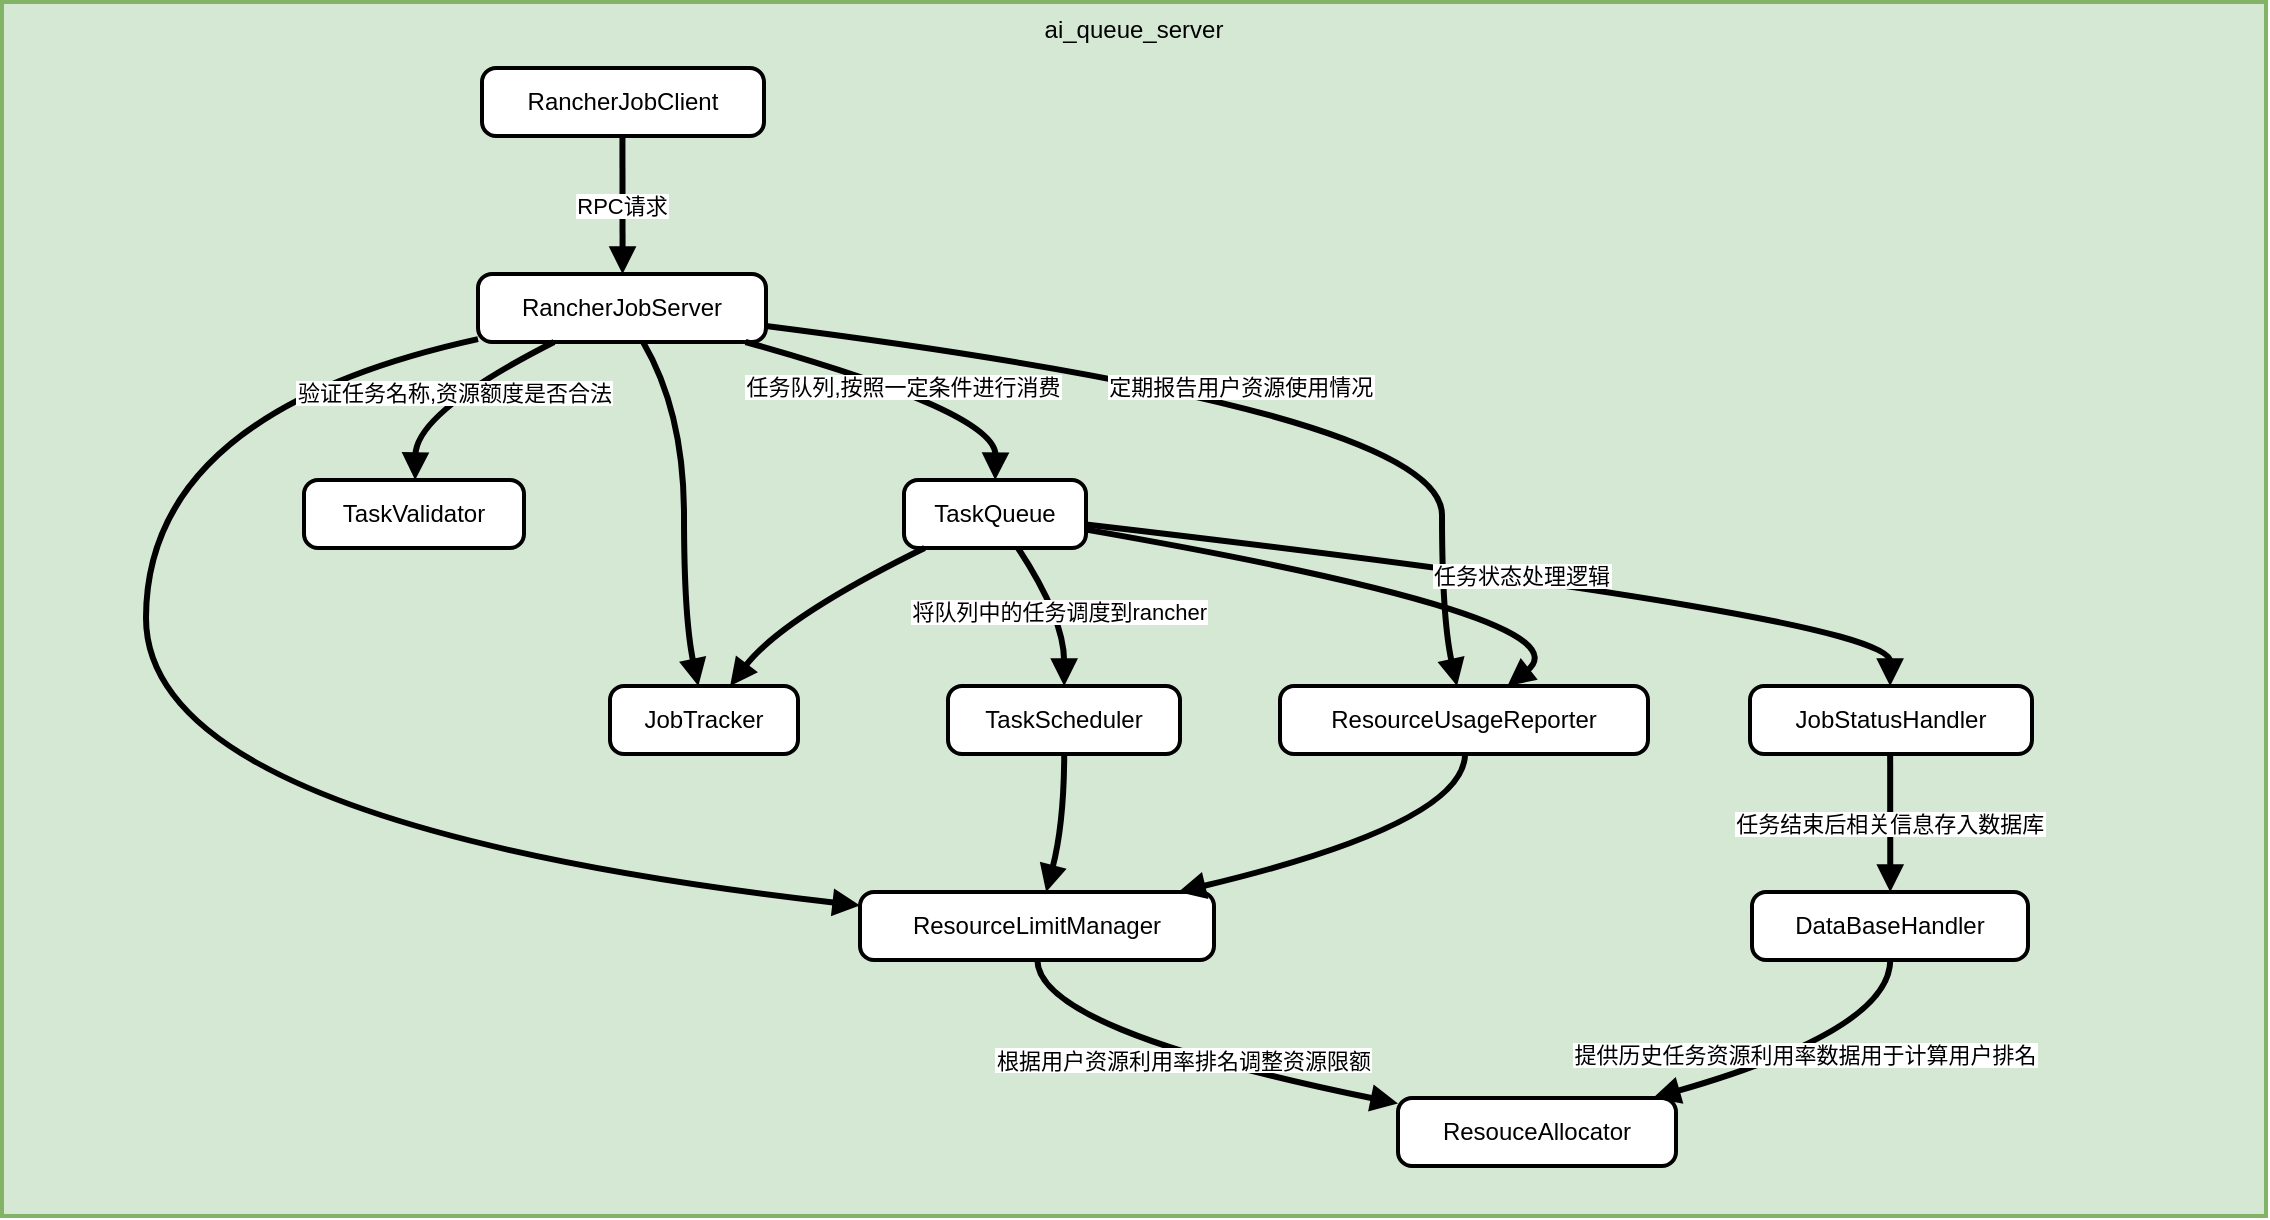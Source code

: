 <mxfile version="21.6.1" type="github">
  <diagram name="第 1 页" id="VgBMnZDGhOuevuqgc2q4">
    <mxGraphModel dx="1434" dy="776" grid="1" gridSize="10" guides="1" tooltips="1" connect="1" arrows="1" fold="1" page="1" pageScale="1" pageWidth="827" pageHeight="1169" math="0" shadow="0">
      <root>
        <mxCell id="0" />
        <mxCell id="1" parent="0" />
        <mxCell id="xazf8YGlF5CI754crnG2-1" value="ai_queue_server" style="whiteSpace=wrap;strokeWidth=2;verticalAlign=top;fillColor=#d5e8d4;strokeColor=#82b366;" vertex="1" parent="1">
          <mxGeometry x="20" y="20" width="1132" height="607" as="geometry" />
        </mxCell>
        <mxCell id="xazf8YGlF5CI754crnG2-2" value="RancherJobClient" style="rounded=1;absoluteArcSize=1;arcSize=14;whiteSpace=wrap;strokeWidth=2;" vertex="1" parent="xazf8YGlF5CI754crnG2-1">
          <mxGeometry x="240" y="33" width="141" height="34" as="geometry" />
        </mxCell>
        <mxCell id="xazf8YGlF5CI754crnG2-3" value="RancherJobServer" style="rounded=1;absoluteArcSize=1;arcSize=14;whiteSpace=wrap;strokeWidth=2;" vertex="1" parent="xazf8YGlF5CI754crnG2-1">
          <mxGeometry x="238" y="136" width="144" height="34" as="geometry" />
        </mxCell>
        <mxCell id="xazf8YGlF5CI754crnG2-4" value="TaskQueue" style="rounded=1;absoluteArcSize=1;arcSize=14;whiteSpace=wrap;strokeWidth=2;" vertex="1" parent="xazf8YGlF5CI754crnG2-1">
          <mxGeometry x="451" y="239" width="91" height="34" as="geometry" />
        </mxCell>
        <mxCell id="xazf8YGlF5CI754crnG2-5" value="ResourceUsageReporter" style="rounded=1;absoluteArcSize=1;arcSize=14;whiteSpace=wrap;strokeWidth=2;" vertex="1" parent="xazf8YGlF5CI754crnG2-1">
          <mxGeometry x="639" y="342" width="184" height="34" as="geometry" />
        </mxCell>
        <mxCell id="xazf8YGlF5CI754crnG2-6" value="ResourceLimitManager" style="rounded=1;absoluteArcSize=1;arcSize=14;whiteSpace=wrap;strokeWidth=2;" vertex="1" parent="xazf8YGlF5CI754crnG2-1">
          <mxGeometry x="429" y="445" width="177" height="34" as="geometry" />
        </mxCell>
        <mxCell id="xazf8YGlF5CI754crnG2-7" value="JobTracker" style="rounded=1;absoluteArcSize=1;arcSize=14;whiteSpace=wrap;strokeWidth=2;" vertex="1" parent="xazf8YGlF5CI754crnG2-1">
          <mxGeometry x="304" y="342" width="94" height="34" as="geometry" />
        </mxCell>
        <mxCell id="xazf8YGlF5CI754crnG2-8" value="TaskValidator" style="rounded=1;absoluteArcSize=1;arcSize=14;whiteSpace=wrap;strokeWidth=2;" vertex="1" parent="xazf8YGlF5CI754crnG2-1">
          <mxGeometry x="151" y="239" width="110" height="34" as="geometry" />
        </mxCell>
        <mxCell id="xazf8YGlF5CI754crnG2-9" value="ResouceAllocator" style="rounded=1;absoluteArcSize=1;arcSize=14;whiteSpace=wrap;strokeWidth=2;" vertex="1" parent="xazf8YGlF5CI754crnG2-1">
          <mxGeometry x="698" y="548" width="139" height="34" as="geometry" />
        </mxCell>
        <mxCell id="xazf8YGlF5CI754crnG2-10" value="JobStatusHandler" style="rounded=1;absoluteArcSize=1;arcSize=14;whiteSpace=wrap;strokeWidth=2;" vertex="1" parent="xazf8YGlF5CI754crnG2-1">
          <mxGeometry x="874" y="342" width="141" height="34" as="geometry" />
        </mxCell>
        <mxCell id="xazf8YGlF5CI754crnG2-11" value="TaskScheduler" style="rounded=1;absoluteArcSize=1;arcSize=14;whiteSpace=wrap;strokeWidth=2;" vertex="1" parent="xazf8YGlF5CI754crnG2-1">
          <mxGeometry x="473" y="342" width="116" height="34" as="geometry" />
        </mxCell>
        <mxCell id="xazf8YGlF5CI754crnG2-12" value="DataBaseHandler" style="rounded=1;absoluteArcSize=1;arcSize=14;whiteSpace=wrap;strokeWidth=2;" vertex="1" parent="xazf8YGlF5CI754crnG2-1">
          <mxGeometry x="875" y="445" width="138" height="34" as="geometry" />
        </mxCell>
        <mxCell id="xazf8YGlF5CI754crnG2-13" value="RPC请求" style="curved=1;startArrow=none;endArrow=block;strokeWidth=3;exitX=0.498;exitY=1;entryX=0.502;entryY=0;rounded=0;" edge="1" parent="xazf8YGlF5CI754crnG2-1" source="xazf8YGlF5CI754crnG2-2" target="xazf8YGlF5CI754crnG2-3">
          <mxGeometry relative="1" as="geometry">
            <Array as="points" />
          </mxGeometry>
        </mxCell>
        <mxCell id="xazf8YGlF5CI754crnG2-14" value="任务队列,按照一定条件进行消费" style="curved=1;startArrow=none;endArrow=block;strokeWidth=3;exitX=0.929;exitY=1;entryX=0.501;entryY=0;rounded=0;" edge="1" parent="xazf8YGlF5CI754crnG2-1" source="xazf8YGlF5CI754crnG2-3" target="xazf8YGlF5CI754crnG2-4">
          <mxGeometry relative="1" as="geometry">
            <Array as="points">
              <mxPoint x="497" y="205" />
            </Array>
          </mxGeometry>
        </mxCell>
        <mxCell id="xazf8YGlF5CI754crnG2-15" value="定期报告用户资源使用情况" style="curved=1;startArrow=none;endArrow=block;strokeWidth=3;exitX=1.003;exitY=0.767;entryX=0.481;entryY=0;rounded=0;" edge="1" parent="xazf8YGlF5CI754crnG2-1" source="xazf8YGlF5CI754crnG2-3" target="xazf8YGlF5CI754crnG2-5">
          <mxGeometry relative="1" as="geometry">
            <Array as="points">
              <mxPoint x="720" y="205" />
              <mxPoint x="720" y="308" />
            </Array>
          </mxGeometry>
        </mxCell>
        <mxCell id="xazf8YGlF5CI754crnG2-16" value="" style="curved=1;startArrow=none;endArrow=block;strokeWidth=3;exitX=0.0;exitY=0.958;entryX=0.002;entryY=0.2;rounded=0;" edge="1" parent="xazf8YGlF5CI754crnG2-1" source="xazf8YGlF5CI754crnG2-3" target="xazf8YGlF5CI754crnG2-6">
          <mxGeometry relative="1" as="geometry">
            <Array as="points">
              <mxPoint x="72" y="205" />
              <mxPoint x="72" y="411" />
            </Array>
          </mxGeometry>
        </mxCell>
        <mxCell id="xazf8YGlF5CI754crnG2-17" value="" style="curved=1;startArrow=none;endArrow=block;strokeWidth=3;exitX=0.573;exitY=1;entryX=0.47;entryY=0;rounded=0;" edge="1" parent="xazf8YGlF5CI754crnG2-1" source="xazf8YGlF5CI754crnG2-3" target="xazf8YGlF5CI754crnG2-7">
          <mxGeometry relative="1" as="geometry">
            <Array as="points">
              <mxPoint x="341" y="205" />
              <mxPoint x="341" y="308" />
            </Array>
          </mxGeometry>
        </mxCell>
        <mxCell id="xazf8YGlF5CI754crnG2-18" value="验证任务名称,资源额度是否合法" style="curved=1;startArrow=none;endArrow=block;strokeWidth=3;exitX=0.264;exitY=1;entryX=0.505;entryY=0;rounded=0;" edge="1" parent="xazf8YGlF5CI754crnG2-1" source="xazf8YGlF5CI754crnG2-3" target="xazf8YGlF5CI754crnG2-8">
          <mxGeometry relative="1" as="geometry">
            <Array as="points">
              <mxPoint x="207" y="205" />
            </Array>
          </mxGeometry>
        </mxCell>
        <mxCell id="xazf8YGlF5CI754crnG2-19" value="根据用户资源利用率排名调整资源限额" style="curved=1;startArrow=none;endArrow=block;strokeWidth=3;exitX=0.501;exitY=1;entryX=-0.002;entryY=0.079;rounded=0;" edge="1" parent="xazf8YGlF5CI754crnG2-1" source="xazf8YGlF5CI754crnG2-6" target="xazf8YGlF5CI754crnG2-9">
          <mxGeometry relative="1" as="geometry">
            <Array as="points">
              <mxPoint x="518" y="514" />
            </Array>
          </mxGeometry>
        </mxCell>
        <mxCell id="xazf8YGlF5CI754crnG2-20" value="任务状态处理逻辑" style="curved=1;startArrow=none;endArrow=block;strokeWidth=3;exitX=1.002;exitY=0.654;entryX=0.497;entryY=0;rounded=0;" edge="1" parent="xazf8YGlF5CI754crnG2-1" source="xazf8YGlF5CI754crnG2-4" target="xazf8YGlF5CI754crnG2-10">
          <mxGeometry relative="1" as="geometry">
            <Array as="points">
              <mxPoint x="944" y="308" />
            </Array>
          </mxGeometry>
        </mxCell>
        <mxCell id="xazf8YGlF5CI754crnG2-21" value="将队列中的任务调度到rancher" style="curved=1;startArrow=none;endArrow=block;strokeWidth=3;exitX=0.626;exitY=1;entryX=0.501;entryY=0;rounded=0;" edge="1" parent="xazf8YGlF5CI754crnG2-1" source="xazf8YGlF5CI754crnG2-4" target="xazf8YGlF5CI754crnG2-11">
          <mxGeometry relative="1" as="geometry">
            <Array as="points">
              <mxPoint x="531" y="308" />
            </Array>
          </mxGeometry>
        </mxCell>
        <mxCell id="xazf8YGlF5CI754crnG2-22" value="" style="curved=1;startArrow=none;endArrow=block;strokeWidth=3;exitX=0.501;exitY=1;entryX=0.526;entryY=0;rounded=0;" edge="1" parent="xazf8YGlF5CI754crnG2-1" source="xazf8YGlF5CI754crnG2-11" target="xazf8YGlF5CI754crnG2-6">
          <mxGeometry relative="1" as="geometry">
            <Array as="points">
              <mxPoint x="531" y="411" />
            </Array>
          </mxGeometry>
        </mxCell>
        <mxCell id="xazf8YGlF5CI754crnG2-23" value="" style="curved=1;startArrow=none;endArrow=block;strokeWidth=3;exitX=1.002;exitY=0.731;entryX=0.618;entryY=0;rounded=0;" edge="1" parent="xazf8YGlF5CI754crnG2-1" source="xazf8YGlF5CI754crnG2-4" target="xazf8YGlF5CI754crnG2-5">
          <mxGeometry relative="1" as="geometry">
            <Array as="points">
              <mxPoint x="796" y="308" />
            </Array>
          </mxGeometry>
        </mxCell>
        <mxCell id="xazf8YGlF5CI754crnG2-24" value="" style="curved=1;startArrow=none;endArrow=block;strokeWidth=3;exitX=0.113;exitY=1;entryX=0.639;entryY=0;rounded=0;" edge="1" parent="xazf8YGlF5CI754crnG2-1" source="xazf8YGlF5CI754crnG2-4" target="xazf8YGlF5CI754crnG2-7">
          <mxGeometry relative="1" as="geometry">
            <Array as="points">
              <mxPoint x="390" y="308" />
            </Array>
          </mxGeometry>
        </mxCell>
        <mxCell id="xazf8YGlF5CI754crnG2-25" value="" style="curved=1;startArrow=none;endArrow=block;strokeWidth=3;exitX=0.503;exitY=1;entryX=0.899;entryY=0;rounded=0;" edge="1" parent="xazf8YGlF5CI754crnG2-1" source="xazf8YGlF5CI754crnG2-5" target="xazf8YGlF5CI754crnG2-6">
          <mxGeometry relative="1" as="geometry">
            <Array as="points">
              <mxPoint x="731" y="411" />
            </Array>
          </mxGeometry>
        </mxCell>
        <mxCell id="xazf8YGlF5CI754crnG2-26" value="任务结束后相关信息存入数据库" style="curved=1;startArrow=none;endArrow=block;strokeWidth=3;exitX=0.497;exitY=1;entryX=0.501;entryY=0;rounded=0;" edge="1" parent="xazf8YGlF5CI754crnG2-1" source="xazf8YGlF5CI754crnG2-10" target="xazf8YGlF5CI754crnG2-12">
          <mxGeometry relative="1" as="geometry">
            <Array as="points" />
          </mxGeometry>
        </mxCell>
        <mxCell id="xazf8YGlF5CI754crnG2-27" value="提供历史任务资源利用率数据用于计算用户排名" style="curved=1;startArrow=none;endArrow=block;strokeWidth=3;exitX=0.501;exitY=1;entryX=0.917;entryY=0;rounded=0;" edge="1" parent="xazf8YGlF5CI754crnG2-1" source="xazf8YGlF5CI754crnG2-12" target="xazf8YGlF5CI754crnG2-9">
          <mxGeometry relative="1" as="geometry">
            <Array as="points">
              <mxPoint x="944" y="514" />
            </Array>
          </mxGeometry>
        </mxCell>
      </root>
    </mxGraphModel>
  </diagram>
</mxfile>

